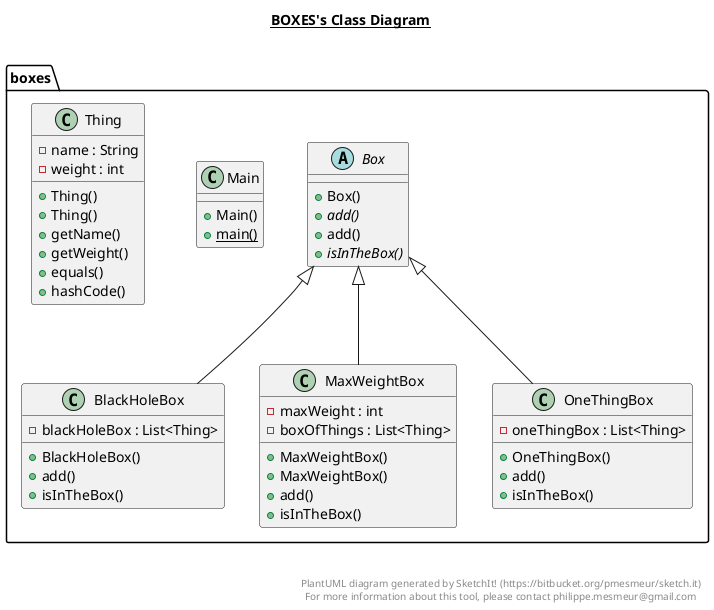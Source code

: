 @startuml

title __BOXES's Class Diagram__\n

  package boxes {
    class BlackHoleBox {
        - blackHoleBox : List<Thing>
        + BlackHoleBox()
        + add()
        + isInTheBox()
    }
  }
  

  package boxes {
    abstract class Box {
        + Box()
        {abstract} + add()
        + add()
        {abstract} + isInTheBox()
    }
  }
  

  package boxes {
    class Main {
        + Main()
        {static} + main()
    }
  }
  

  package boxes {
    class MaxWeightBox {
        - maxWeight : int
        - boxOfThings : List<Thing>
        + MaxWeightBox()
        + MaxWeightBox()
        + add()
        + isInTheBox()
    }
  }
  

  package boxes {
    class OneThingBox {
        - oneThingBox : List<Thing>
        + OneThingBox()
        + add()
        + isInTheBox()
    }
  }
  

  package boxes {
    class Thing {
        - name : String
        - weight : int
        + Thing()
        + Thing()
        + getName()
        + getWeight()
        + equals()
        + hashCode()
    }
  }
  

  BlackHoleBox -up-|> Box
  MaxWeightBox -up-|> Box
  OneThingBox -up-|> Box


right footer


PlantUML diagram generated by SketchIt! (https://bitbucket.org/pmesmeur/sketch.it)
For more information about this tool, please contact philippe.mesmeur@gmail.com
endfooter

@enduml
